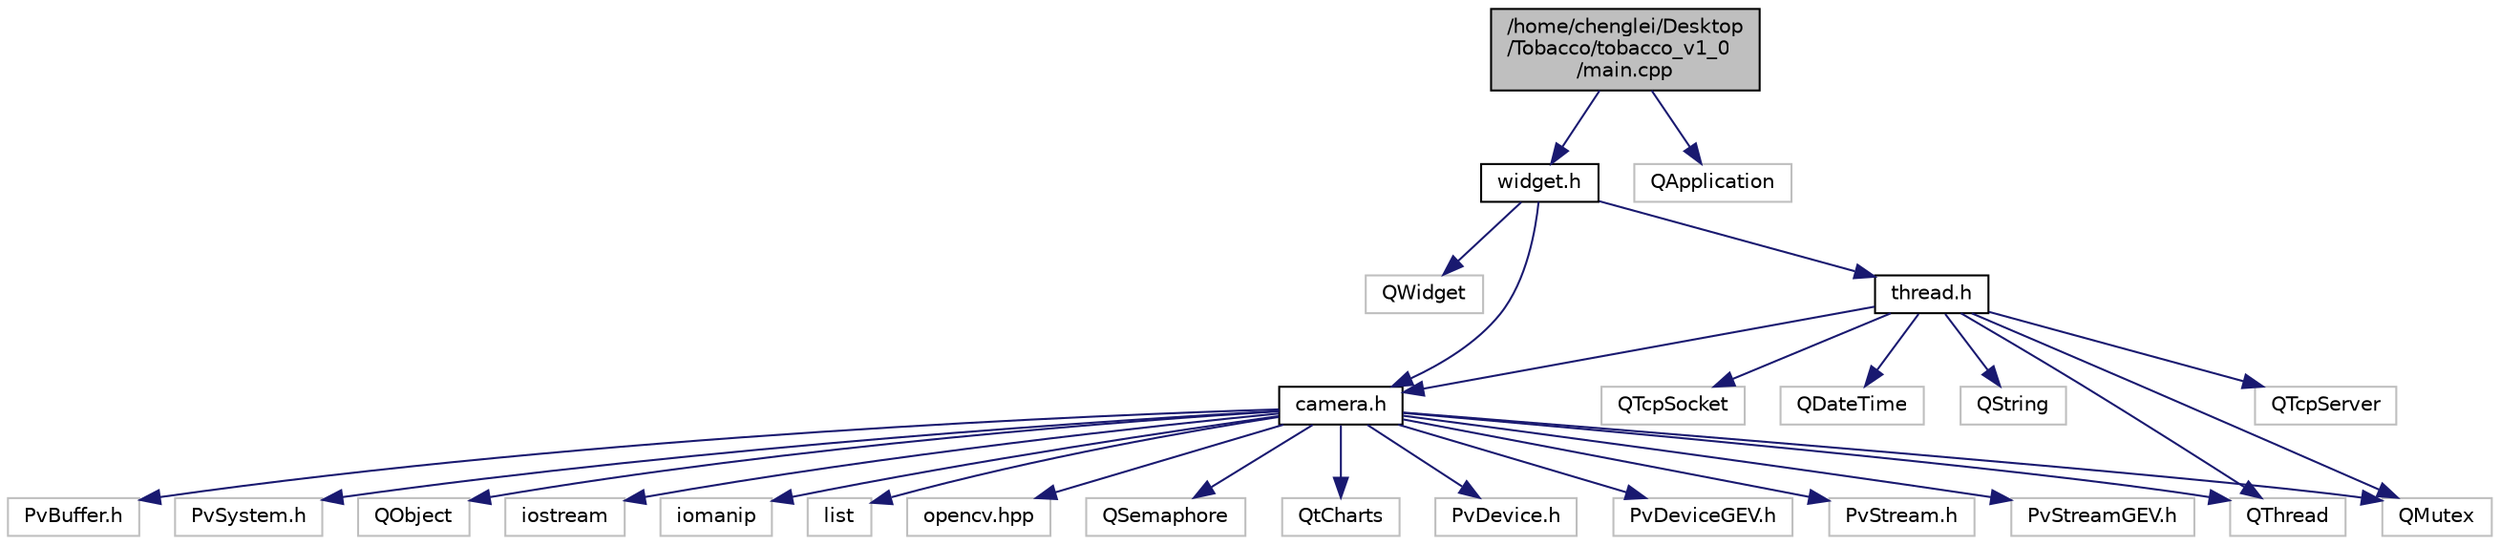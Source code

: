 digraph "/home/chenglei/Desktop/Tobacco/tobacco_v1_0/main.cpp"
{
  edge [fontname="Helvetica",fontsize="10",labelfontname="Helvetica",labelfontsize="10"];
  node [fontname="Helvetica",fontsize="10",shape=record];
  Node0 [label="/home/chenglei/Desktop\l/Tobacco/tobacco_v1_0\l/main.cpp",height=0.2,width=0.4,color="black", fillcolor="grey75", style="filled", fontcolor="black"];
  Node0 -> Node1 [color="midnightblue",fontsize="10",style="solid",fontname="Helvetica"];
  Node1 [label="widget.h",height=0.2,width=0.4,color="black", fillcolor="white", style="filled",URL="$widget_8h.html"];
  Node1 -> Node2 [color="midnightblue",fontsize="10",style="solid",fontname="Helvetica"];
  Node2 [label="QWidget",height=0.2,width=0.4,color="grey75", fillcolor="white", style="filled"];
  Node1 -> Node3 [color="midnightblue",fontsize="10",style="solid",fontname="Helvetica"];
  Node3 [label="thread.h",height=0.2,width=0.4,color="black", fillcolor="white", style="filled",URL="$thread_8h.html",tooltip="The file contains three thread class SendThread,RecvThread,SaveThread and one class SaveBuf..."];
  Node3 -> Node4 [color="midnightblue",fontsize="10",style="solid",fontname="Helvetica"];
  Node4 [label="QThread",height=0.2,width=0.4,color="grey75", fillcolor="white", style="filled"];
  Node3 -> Node5 [color="midnightblue",fontsize="10",style="solid",fontname="Helvetica"];
  Node5 [label="QTcpServer",height=0.2,width=0.4,color="grey75", fillcolor="white", style="filled"];
  Node3 -> Node6 [color="midnightblue",fontsize="10",style="solid",fontname="Helvetica"];
  Node6 [label="QTcpSocket",height=0.2,width=0.4,color="grey75", fillcolor="white", style="filled"];
  Node3 -> Node7 [color="midnightblue",fontsize="10",style="solid",fontname="Helvetica"];
  Node7 [label="QMutex",height=0.2,width=0.4,color="grey75", fillcolor="white", style="filled"];
  Node3 -> Node8 [color="midnightblue",fontsize="10",style="solid",fontname="Helvetica"];
  Node8 [label="QDateTime",height=0.2,width=0.4,color="grey75", fillcolor="white", style="filled"];
  Node3 -> Node9 [color="midnightblue",fontsize="10",style="solid",fontname="Helvetica"];
  Node9 [label="QString",height=0.2,width=0.4,color="grey75", fillcolor="white", style="filled"];
  Node3 -> Node10 [color="midnightblue",fontsize="10",style="solid",fontname="Helvetica"];
  Node10 [label="camera.h",height=0.2,width=0.4,color="black", fillcolor="white", style="filled",URL="$camera_8h.html",tooltip="The file contains a class named Camera. "];
  Node10 -> Node11 [color="midnightblue",fontsize="10",style="solid",fontname="Helvetica"];
  Node11 [label="PvDevice.h",height=0.2,width=0.4,color="grey75", fillcolor="white", style="filled"];
  Node10 -> Node12 [color="midnightblue",fontsize="10",style="solid",fontname="Helvetica"];
  Node12 [label="PvDeviceGEV.h",height=0.2,width=0.4,color="grey75", fillcolor="white", style="filled"];
  Node10 -> Node13 [color="midnightblue",fontsize="10",style="solid",fontname="Helvetica"];
  Node13 [label="PvStream.h",height=0.2,width=0.4,color="grey75", fillcolor="white", style="filled"];
  Node10 -> Node14 [color="midnightblue",fontsize="10",style="solid",fontname="Helvetica"];
  Node14 [label="PvStreamGEV.h",height=0.2,width=0.4,color="grey75", fillcolor="white", style="filled"];
  Node10 -> Node15 [color="midnightblue",fontsize="10",style="solid",fontname="Helvetica"];
  Node15 [label="PvBuffer.h",height=0.2,width=0.4,color="grey75", fillcolor="white", style="filled"];
  Node10 -> Node16 [color="midnightblue",fontsize="10",style="solid",fontname="Helvetica"];
  Node16 [label="PvSystem.h",height=0.2,width=0.4,color="grey75", fillcolor="white", style="filled"];
  Node10 -> Node17 [color="midnightblue",fontsize="10",style="solid",fontname="Helvetica"];
  Node17 [label="QObject",height=0.2,width=0.4,color="grey75", fillcolor="white", style="filled"];
  Node10 -> Node18 [color="midnightblue",fontsize="10",style="solid",fontname="Helvetica"];
  Node18 [label="iostream",height=0.2,width=0.4,color="grey75", fillcolor="white", style="filled"];
  Node10 -> Node19 [color="midnightblue",fontsize="10",style="solid",fontname="Helvetica"];
  Node19 [label="iomanip",height=0.2,width=0.4,color="grey75", fillcolor="white", style="filled"];
  Node10 -> Node20 [color="midnightblue",fontsize="10",style="solid",fontname="Helvetica"];
  Node20 [label="list",height=0.2,width=0.4,color="grey75", fillcolor="white", style="filled"];
  Node10 -> Node21 [color="midnightblue",fontsize="10",style="solid",fontname="Helvetica"];
  Node21 [label="opencv.hpp",height=0.2,width=0.4,color="grey75", fillcolor="white", style="filled"];
  Node10 -> Node4 [color="midnightblue",fontsize="10",style="solid",fontname="Helvetica"];
  Node10 -> Node22 [color="midnightblue",fontsize="10",style="solid",fontname="Helvetica"];
  Node22 [label="QSemaphore",height=0.2,width=0.4,color="grey75", fillcolor="white", style="filled"];
  Node10 -> Node7 [color="midnightblue",fontsize="10",style="solid",fontname="Helvetica"];
  Node10 -> Node23 [color="midnightblue",fontsize="10",style="solid",fontname="Helvetica"];
  Node23 [label="QtCharts",height=0.2,width=0.4,color="grey75", fillcolor="white", style="filled"];
  Node1 -> Node10 [color="midnightblue",fontsize="10",style="solid",fontname="Helvetica"];
  Node0 -> Node24 [color="midnightblue",fontsize="10",style="solid",fontname="Helvetica"];
  Node24 [label="QApplication",height=0.2,width=0.4,color="grey75", fillcolor="white", style="filled"];
}
